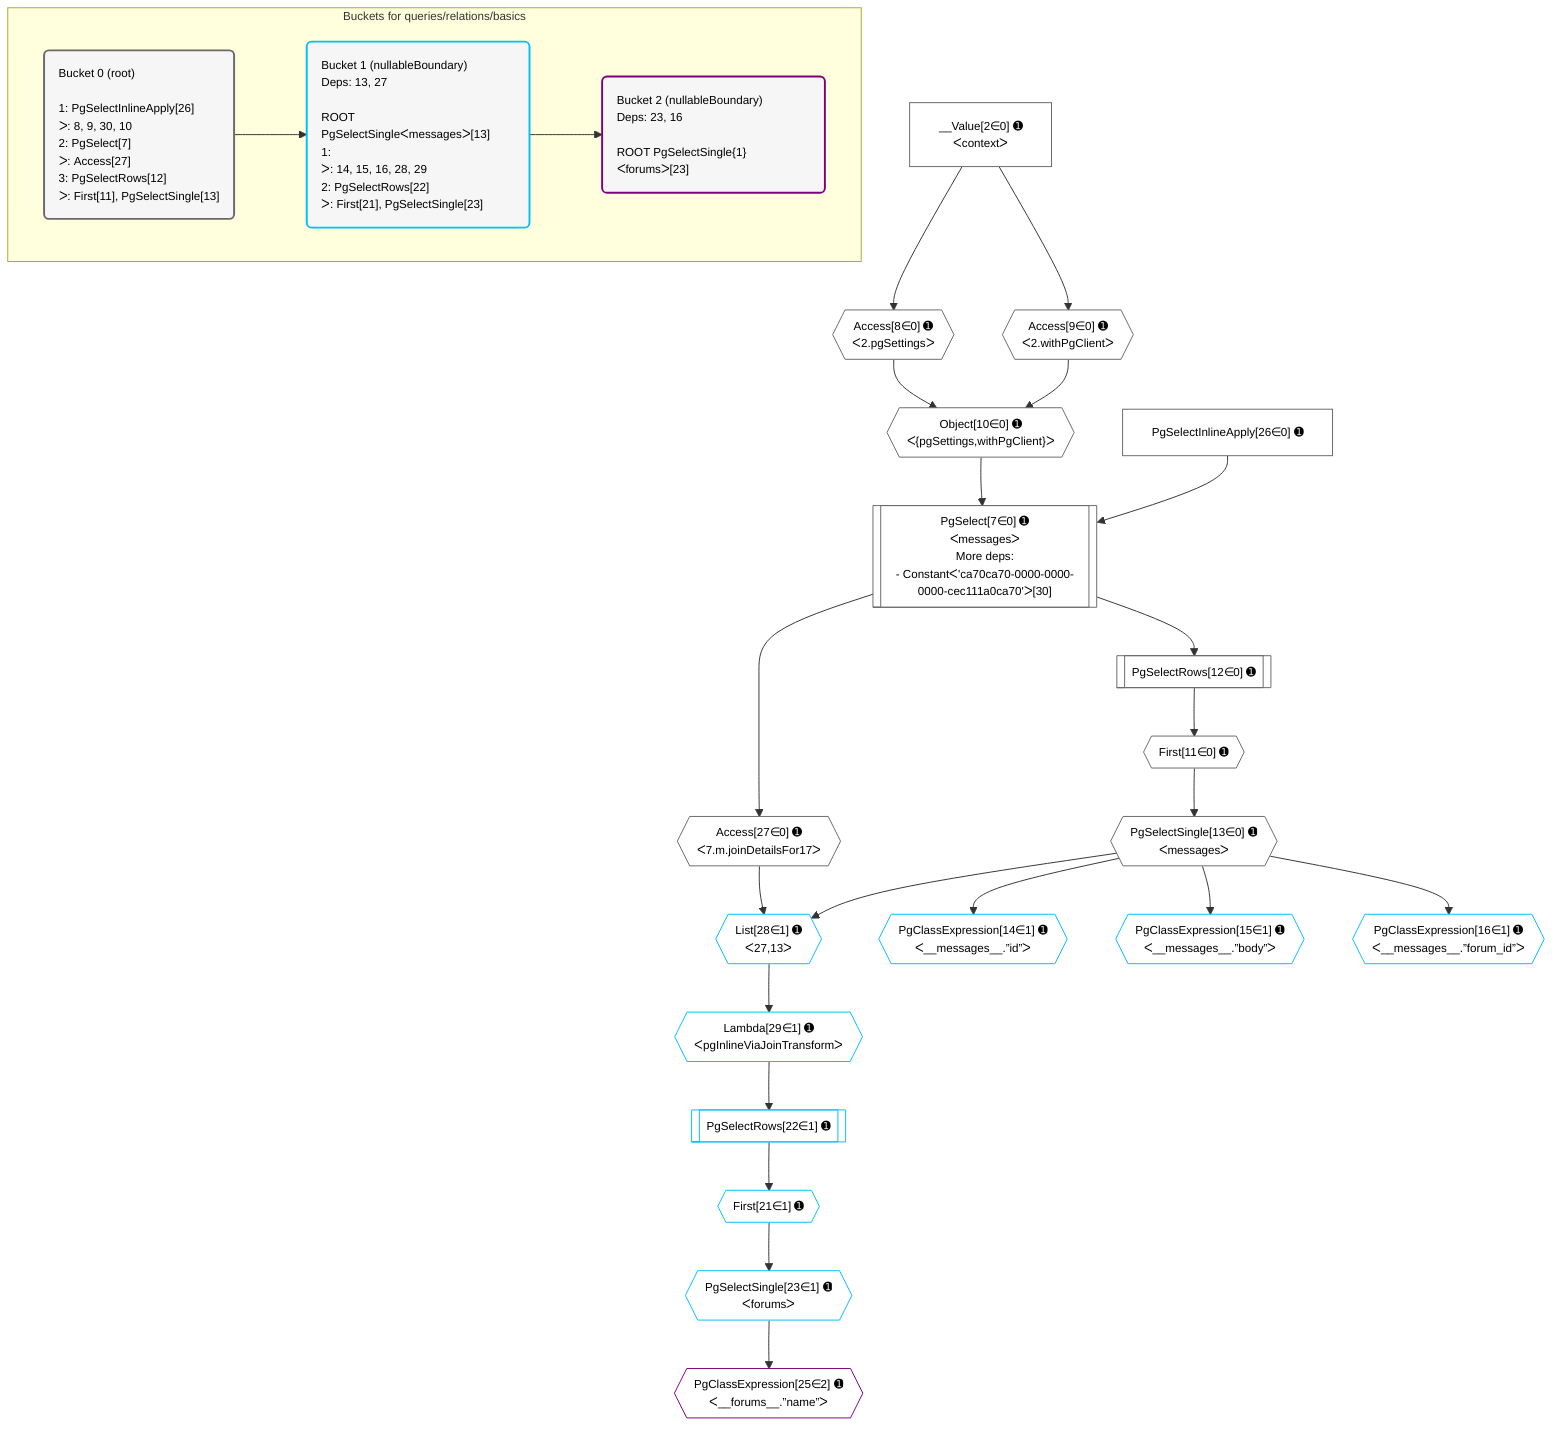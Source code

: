 %%{init: {'themeVariables': { 'fontSize': '12px'}}}%%
graph TD
    classDef path fill:#eee,stroke:#000,color:#000
    classDef plan fill:#fff,stroke-width:1px,color:#000
    classDef itemplan fill:#fff,stroke-width:2px,color:#000
    classDef unbatchedplan fill:#dff,stroke-width:1px,color:#000
    classDef sideeffectplan fill:#fcc,stroke-width:2px,color:#000
    classDef bucket fill:#f6f6f6,color:#000,stroke-width:2px,text-align:left

    subgraph "Buckets for queries/relations/basics"
    Bucket0("Bucket 0 (root)<br /><br />1: PgSelectInlineApply[26]<br />ᐳ: 8, 9, 30, 10<br />2: PgSelect[7]<br />ᐳ: Access[27]<br />3: PgSelectRows[12]<br />ᐳ: First[11], PgSelectSingle[13]"):::bucket
    Bucket1("Bucket 1 (nullableBoundary)<br />Deps: 13, 27<br /><br />ROOT PgSelectSingleᐸmessagesᐳ[13]<br />1: <br />ᐳ: 14, 15, 16, 28, 29<br />2: PgSelectRows[22]<br />ᐳ: First[21], PgSelectSingle[23]"):::bucket
    Bucket2("Bucket 2 (nullableBoundary)<br />Deps: 23, 16<br /><br />ROOT PgSelectSingle{1}ᐸforumsᐳ[23]"):::bucket
    end
    Bucket0 --> Bucket1
    Bucket1 --> Bucket2

    %% plan dependencies
    PgSelect7[["PgSelect[7∈0] ➊<br />ᐸmessagesᐳ<br />More deps:<br />- Constantᐸ'ca70ca70-0000-0000-0000-cec111a0ca70'ᐳ[30]"]]:::plan
    Object10{{"Object[10∈0] ➊<br />ᐸ{pgSettings,withPgClient}ᐳ"}}:::plan
    PgSelectInlineApply26["PgSelectInlineApply[26∈0] ➊"]:::plan
    Object10 & PgSelectInlineApply26 --> PgSelect7
    Access8{{"Access[8∈0] ➊<br />ᐸ2.pgSettingsᐳ"}}:::plan
    Access9{{"Access[9∈0] ➊<br />ᐸ2.withPgClientᐳ"}}:::plan
    Access8 & Access9 --> Object10
    __Value2["__Value[2∈0] ➊<br />ᐸcontextᐳ"]:::plan
    __Value2 --> Access8
    __Value2 --> Access9
    First11{{"First[11∈0] ➊"}}:::plan
    PgSelectRows12[["PgSelectRows[12∈0] ➊"]]:::plan
    PgSelectRows12 --> First11
    PgSelect7 --> PgSelectRows12
    PgSelectSingle13{{"PgSelectSingle[13∈0] ➊<br />ᐸmessagesᐳ"}}:::plan
    First11 --> PgSelectSingle13
    Access27{{"Access[27∈0] ➊<br />ᐸ7.m.joinDetailsFor17ᐳ"}}:::plan
    PgSelect7 --> Access27
    List28{{"List[28∈1] ➊<br />ᐸ27,13ᐳ"}}:::plan
    Access27 & PgSelectSingle13 --> List28
    PgClassExpression14{{"PgClassExpression[14∈1] ➊<br />ᐸ__messages__.”id”ᐳ"}}:::plan
    PgSelectSingle13 --> PgClassExpression14
    PgClassExpression15{{"PgClassExpression[15∈1] ➊<br />ᐸ__messages__.”body”ᐳ"}}:::plan
    PgSelectSingle13 --> PgClassExpression15
    PgClassExpression16{{"PgClassExpression[16∈1] ➊<br />ᐸ__messages__.”forum_id”ᐳ"}}:::plan
    PgSelectSingle13 --> PgClassExpression16
    First21{{"First[21∈1] ➊"}}:::plan
    PgSelectRows22[["PgSelectRows[22∈1] ➊"]]:::plan
    PgSelectRows22 --> First21
    Lambda29{{"Lambda[29∈1] ➊<br />ᐸpgInlineViaJoinTransformᐳ"}}:::plan
    Lambda29 --> PgSelectRows22
    PgSelectSingle23{{"PgSelectSingle[23∈1] ➊<br />ᐸforumsᐳ"}}:::plan
    First21 --> PgSelectSingle23
    List28 --> Lambda29
    PgClassExpression25{{"PgClassExpression[25∈2] ➊<br />ᐸ__forums__.”name”ᐳ"}}:::plan
    PgSelectSingle23 --> PgClassExpression25

    %% define steps
    classDef bucket0 stroke:#696969
    class Bucket0,__Value2,PgSelect7,Access8,Access9,Object10,First11,PgSelectRows12,PgSelectSingle13,PgSelectInlineApply26,Access27 bucket0
    classDef bucket1 stroke:#00bfff
    class Bucket1,PgClassExpression14,PgClassExpression15,PgClassExpression16,First21,PgSelectRows22,PgSelectSingle23,List28,Lambda29 bucket1
    classDef bucket2 stroke:#7f007f
    class Bucket2,PgClassExpression25 bucket2